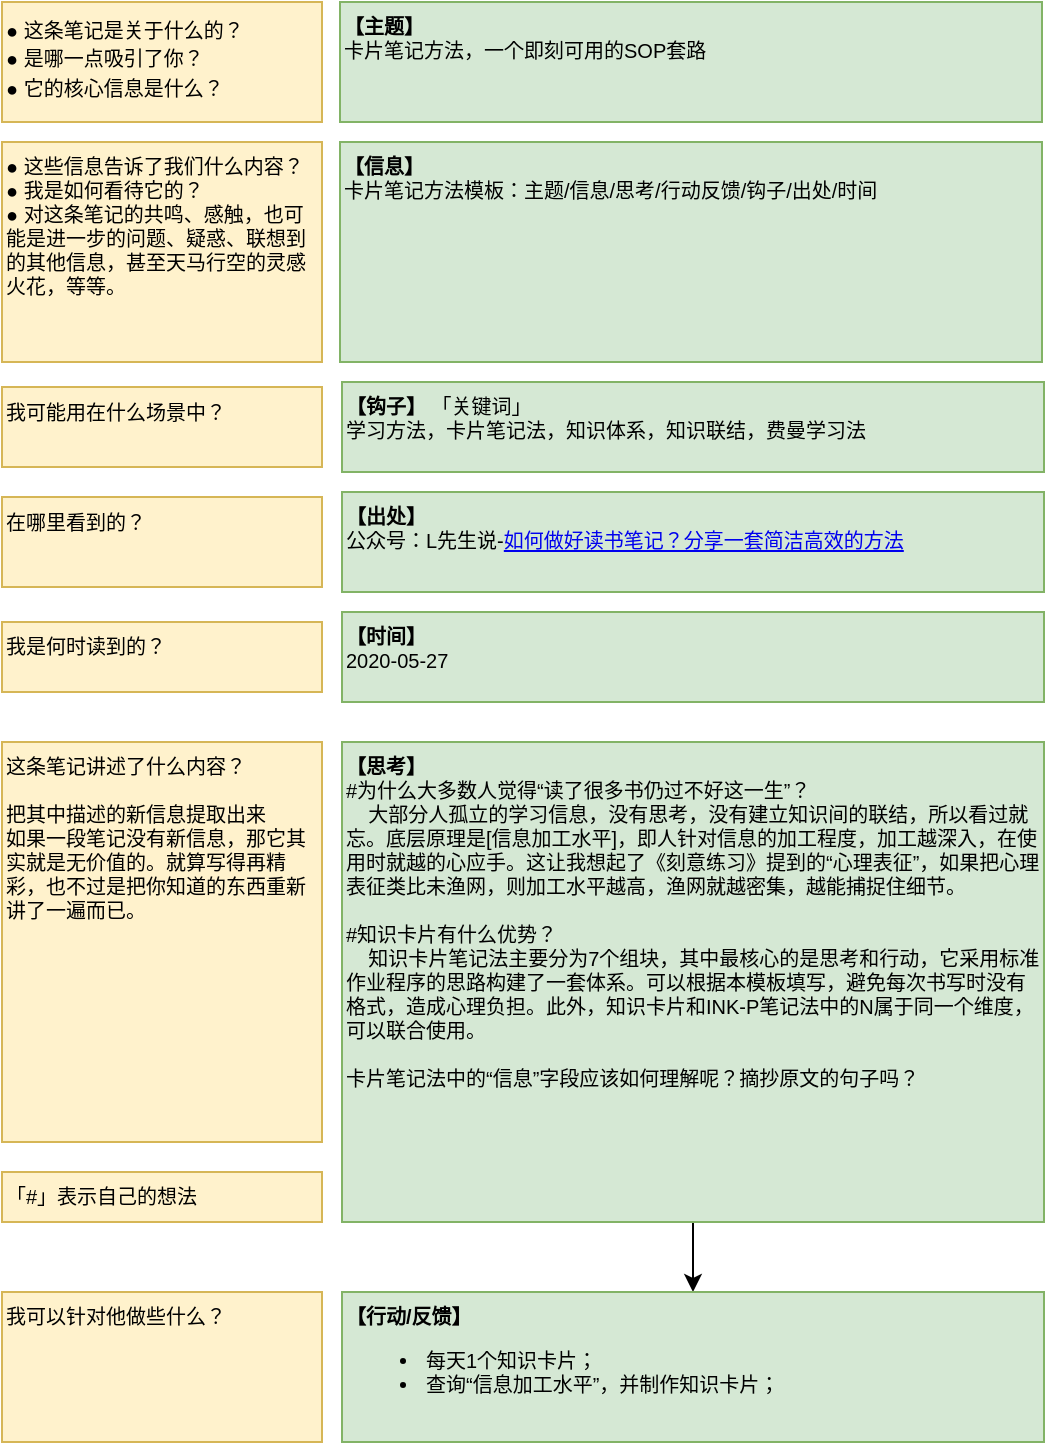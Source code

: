 <mxfile version="13.6.6" type="github"><diagram id="v7CtqtYPDka9KRv1smCG" name="Page-1"><mxGraphModel dx="1431" dy="976" grid="1" gridSize="10" guides="1" tooltips="1" connect="1" arrows="1" fold="1" page="1" pageScale="1" pageWidth="827" pageHeight="1169" math="0" shadow="0"><root><mxCell id="0"/><mxCell id="1" parent="0"/><mxCell id="rUY--Mmaf8LU7u6v0vQR-1" value="&lt;span style=&quot;font-size: 10px&quot;&gt;&lt;div style=&quot;font-size: 10px&quot;&gt;&lt;span style=&quot;font-weight: bold ; font-size: 10px&quot;&gt;【主题】&lt;/span&gt;&lt;/div&gt;&lt;div style=&quot;font-size: 10px&quot;&gt;卡片笔记方法，一个即刻可用的SOP套路&lt;/div&gt;&lt;/span&gt;" style="text;whiteSpace=wrap;html=1;fillColor=#d5e8d4;strokeColor=#82b366;" vertex="1" parent="1"><mxGeometry x="249" y="60" width="351" height="60" as="geometry"/></mxCell><mxCell id="rUY--Mmaf8LU7u6v0vQR-4" value="&lt;span style=&quot;font-family: &amp;#34;helvetica&amp;#34; ; font-size: 10px&quot;&gt;● 这条笔记是关于什么的？&lt;/span&gt;&lt;br&gt;&lt;span style=&quot;font-family: &amp;#34;helvetica&amp;#34; ; font-size: 10px&quot;&gt;●&amp;nbsp;&lt;/span&gt;&lt;span style=&quot;font-family: &amp;#34;helvetica&amp;#34; ; font-size: 10px&quot;&gt;是哪一点吸引了你？&lt;/span&gt;&lt;br&gt;&lt;span style=&quot;font-family: &amp;#34;helvetica&amp;#34; ; font-size: 10px&quot;&gt;●&amp;nbsp;&lt;/span&gt;&lt;span style=&quot;font-family: &amp;#34;helvetica&amp;#34; ; font-size: 10px&quot;&gt;它的核心信息是什么？&lt;/span&gt;" style="text;whiteSpace=wrap;html=1;fillColor=#fff2cc;strokeColor=#d6b656;" vertex="1" parent="1"><mxGeometry x="80" y="60" width="160" height="60" as="geometry"/></mxCell><mxCell id="rUY--Mmaf8LU7u6v0vQR-5" value="&lt;div style=&quot;font-size: 10px&quot;&gt;&lt;div&gt;&lt;span style=&quot;font-family: &amp;#34;helvetica&amp;#34;&quot;&gt;●&lt;/span&gt;&lt;span style=&quot;font-family: &amp;#34;helvetica&amp;#34;&quot;&gt;&amp;nbsp;&lt;/span&gt;这些信息告诉了我们什么内容？&lt;/div&gt;&lt;div&gt;&lt;span style=&quot;font-family: &amp;#34;helvetica&amp;#34;&quot;&gt;●&lt;/span&gt;&lt;span style=&quot;font-family: &amp;#34;helvetica&amp;#34;&quot;&gt;&amp;nbsp;&lt;/span&gt;我是如何看待它的？&lt;/div&gt;&lt;div&gt;&lt;span style=&quot;font-family: &amp;#34;helvetica&amp;#34;&quot;&gt;●&lt;/span&gt;&lt;span style=&quot;font-family: &amp;#34;helvetica&amp;#34;&quot;&gt;&amp;nbsp;&lt;/span&gt;对这条笔记的共鸣、感触，也可能是进一步的问题、疑惑、联想到的其他信息，甚至天马行空的灵感火花，等等。&lt;/div&gt;&lt;/div&gt;" style="text;whiteSpace=wrap;html=1;fillColor=#fff2cc;strokeColor=#d6b656;" vertex="1" parent="1"><mxGeometry x="80" y="130" width="160" height="110" as="geometry"/></mxCell><mxCell id="rUY--Mmaf8LU7u6v0vQR-6" value="&lt;div style=&quot;font-size: 10px&quot;&gt;这条笔记讲述了什么内容？&lt;/div&gt;&lt;div style=&quot;font-size: 10px&quot;&gt;&lt;br&gt;&lt;/div&gt;&lt;div style=&quot;font-size: 10px&quot;&gt;把其中描述的新信息提取出来&lt;/div&gt;&lt;div style=&quot;font-size: 10px&quot;&gt;如果一段笔记没有新信息，那它其实就是无价值的。就算写得再精彩，也不过是把你知道的东西重新讲了一遍而已。&lt;/div&gt;" style="text;whiteSpace=wrap;html=1;fillColor=#fff2cc;strokeColor=#d6b656;" vertex="1" parent="1"><mxGeometry x="80" y="430" width="160" height="200" as="geometry"/></mxCell><mxCell id="rUY--Mmaf8LU7u6v0vQR-7" value="&lt;div style=&quot;font-size: 10px&quot;&gt;我可以针对他做些什么？&lt;br&gt;&lt;/div&gt;" style="text;whiteSpace=wrap;html=1;fillColor=#fff2cc;strokeColor=#d6b656;" vertex="1" parent="1"><mxGeometry x="80" y="705" width="160" height="75" as="geometry"/></mxCell><mxCell id="rUY--Mmaf8LU7u6v0vQR-8" value="&lt;div style=&quot;font-size: 10px&quot;&gt;「#」表示自己的想法&lt;br&gt;&lt;/div&gt;" style="text;whiteSpace=wrap;html=1;fillColor=#fff2cc;strokeColor=#d6b656;" vertex="1" parent="1"><mxGeometry x="80" y="645" width="160" height="25" as="geometry"/></mxCell><mxCell id="rUY--Mmaf8LU7u6v0vQR-9" value="&lt;div style=&quot;font-size: 10px&quot;&gt;我可能用在什么场景中？&lt;br&gt;&lt;/div&gt;" style="text;whiteSpace=wrap;html=1;fillColor=#fff2cc;strokeColor=#d6b656;" vertex="1" parent="1"><mxGeometry x="80" y="252.5" width="160" height="40" as="geometry"/></mxCell><mxCell id="rUY--Mmaf8LU7u6v0vQR-10" value="&lt;div style=&quot;font-size: 10px&quot;&gt;在哪里看到的？&lt;br&gt;&lt;/div&gt;" style="text;whiteSpace=wrap;html=1;fillColor=#fff2cc;strokeColor=#d6b656;" vertex="1" parent="1"><mxGeometry x="80" y="307.5" width="160" height="45" as="geometry"/></mxCell><mxCell id="rUY--Mmaf8LU7u6v0vQR-11" value="&lt;div style=&quot;font-size: 10px&quot;&gt;我是何时读到的？&lt;br&gt;&lt;/div&gt;" style="text;whiteSpace=wrap;html=1;fillColor=#fff2cc;strokeColor=#d6b656;" vertex="1" parent="1"><mxGeometry x="80" y="370" width="160" height="35" as="geometry"/></mxCell><mxCell id="rUY--Mmaf8LU7u6v0vQR-13" value="&lt;span style=&quot;font-size: 10px&quot;&gt;&lt;div style=&quot;font-size: 10px&quot;&gt;&lt;span style=&quot;font-weight: bold&quot;&gt;【信息】&lt;/span&gt;&lt;/div&gt;&lt;div style=&quot;font-size: 10px&quot;&gt;卡片笔记方法模板：主题/信息/思考/行动反馈/钩子/出处/时间&lt;/div&gt;&lt;/span&gt;" style="text;whiteSpace=wrap;html=1;fillColor=#d5e8d4;strokeColor=#82b366;" vertex="1" parent="1"><mxGeometry x="249" y="130" width="351" height="110" as="geometry"/></mxCell><mxCell id="rUY--Mmaf8LU7u6v0vQR-23" style="edgeStyle=orthogonalEdgeStyle;rounded=0;orthogonalLoop=1;jettySize=auto;html=1;" edge="1" parent="1" source="rUY--Mmaf8LU7u6v0vQR-14" target="rUY--Mmaf8LU7u6v0vQR-15"><mxGeometry relative="1" as="geometry"/></mxCell><mxCell id="rUY--Mmaf8LU7u6v0vQR-14" value="&lt;span style=&quot;font-size: 10px&quot;&gt;&lt;div style=&quot;font-size: 10px&quot;&gt;&lt;div&gt;&lt;span style=&quot;font-weight: bold&quot;&gt;【思考】&lt;/span&gt;&lt;/div&gt;&lt;div style=&quot;box-sizing: border-box ; margin: 0px ; padding: 0px&quot;&gt;&lt;span style=&quot;box-sizing: border-box&quot;&gt;#为什么大多数人觉得“读了很多书仍过不好这一生”？&lt;/span&gt;&lt;/div&gt;&lt;div style=&quot;box-sizing: border-box ; margin: 0px ; padding: 0px&quot;&gt;&lt;span style=&quot;box-sizing: border-box&quot;&gt;&amp;nbsp;&amp;nbsp; &amp;nbsp;&lt;/span&gt;&lt;span style=&quot;box-sizing: border-box&quot;&gt;大部分人孤立的学习信息，没有思考，没有建立知识间的联结，所以看过就忘。底层原理是[信息加工水平]，即人针对信息的加工程度，加工越深入，在使用时就越的心应手。这让我想起了《刻意练习》提到的“心理表征”，如果把心理表征类比未渔网，则加工水平越高，渔网就越密集，越能捕捉住细节。&lt;/span&gt;&lt;/div&gt;&lt;div style=&quot;box-sizing: border-box ; margin: 0px ; padding: 0px&quot;&gt;&lt;br&gt;&lt;/div&gt;&lt;div style=&quot;box-sizing: border-box ; margin: 0px ; padding: 0px&quot;&gt;&lt;span style=&quot;box-sizing: border-box&quot;&gt;#知识卡片有什么优势？&lt;/span&gt;&lt;/div&gt;&lt;div style=&quot;box-sizing: border-box ; margin: 0px ; padding: 0px&quot;&gt;&lt;span style=&quot;box-sizing: border-box&quot;&gt;&amp;nbsp;&amp;nbsp; &amp;nbsp;&lt;/span&gt;&lt;span style=&quot;box-sizing: border-box&quot;&gt;知识卡片笔记法主要分为7个组块，其中最核心的是思考和行动，它采用标准作业程序的思路构建了一套体系。可以根据本模板填写，避免每次书写时没有格式，造成心理负担。此外，知识卡片和INK-P笔记法中的N属于同一个维度，可以联合使用。&lt;/span&gt;&lt;/div&gt;&lt;div style=&quot;box-sizing: border-box ; margin: 0px ; padding: 0px&quot;&gt;&lt;br&gt;&lt;/div&gt;&lt;div style=&quot;box-sizing: border-box ; margin: 0px ; padding: 0px&quot;&gt;&lt;span style=&quot;box-sizing: border-box&quot;&gt;卡片笔记法中的“信息”字段应该如何理解呢？摘抄原文的句子吗？&lt;/span&gt;&lt;/div&gt;&lt;/div&gt;&lt;/span&gt;" style="text;whiteSpace=wrap;html=1;fillColor=#d5e8d4;strokeColor=#82b366;" vertex="1" parent="1"><mxGeometry x="250" y="430" width="351" height="240" as="geometry"/></mxCell><mxCell id="rUY--Mmaf8LU7u6v0vQR-15" value="&lt;span style=&quot;font-size: 10px&quot;&gt;&lt;div style=&quot;font-size: 10px&quot;&gt;&lt;div&gt;&lt;span style=&quot;font-weight: bold&quot;&gt;【行动/反馈】&lt;/span&gt;&lt;/div&gt;&lt;ul&gt;&lt;li&gt;每天1个知识卡片；&lt;/li&gt;&lt;li&gt;查询“信息加工水平”，并制作知识卡片；&lt;/li&gt;&lt;/ul&gt;&lt;/div&gt;&lt;/span&gt;" style="text;whiteSpace=wrap;html=1;fillColor=#d5e8d4;strokeColor=#82b366;" vertex="1" parent="1"><mxGeometry x="250" y="705" width="351" height="75" as="geometry"/></mxCell><mxCell id="rUY--Mmaf8LU7u6v0vQR-16" value="&lt;span style=&quot;font-size: 10px&quot;&gt;&lt;div style=&quot;font-size: 10px&quot;&gt;&lt;div&gt;&lt;span style=&quot;font-weight: bold&quot;&gt;【钩子】&lt;/span&gt;&amp;nbsp;「关键词」&lt;/div&gt;&lt;div&gt;学习方法，卡片笔记法，知识体系，知识联结，费曼学习法&lt;/div&gt;&lt;/div&gt;&lt;/span&gt;" style="text;whiteSpace=wrap;html=1;fillColor=#d5e8d4;strokeColor=#82b366;" vertex="1" parent="1"><mxGeometry x="250" y="250" width="351" height="45" as="geometry"/></mxCell><mxCell id="rUY--Mmaf8LU7u6v0vQR-17" value="&lt;span style=&quot;font-size: 10px&quot;&gt;&lt;div style=&quot;font-size: 10px&quot;&gt;&lt;div&gt;&lt;span style=&quot;font-weight: bold&quot;&gt;【出处】&lt;/span&gt;&lt;/div&gt;&lt;div&gt;公众号：L先生说-&lt;a href=&quot;https://mp.weixin.qq.com/s/hE93kC-1bdNqYnJyt3LjSQ&quot;&gt;如何做好读书笔记？分享一套简洁高效的方法&lt;/a&gt;&lt;/div&gt;&lt;div&gt;&lt;br&gt;&lt;/div&gt;&lt;/div&gt;&lt;/span&gt;" style="text;whiteSpace=wrap;html=1;fillColor=#d5e8d4;strokeColor=#82b366;" vertex="1" parent="1"><mxGeometry x="250" y="305" width="351" height="50" as="geometry"/></mxCell><mxCell id="rUY--Mmaf8LU7u6v0vQR-18" value="&lt;span style=&quot;font-size: 10px&quot;&gt;&lt;div style=&quot;font-size: 10px&quot;&gt;&lt;div&gt;&lt;span style=&quot;font-weight: bold&quot;&gt;【时间】&lt;/span&gt;&lt;/div&gt;&lt;div&gt;2020-05-27&lt;/div&gt;&lt;/div&gt;&lt;/span&gt;" style="text;whiteSpace=wrap;html=1;fillColor=#d5e8d4;strokeColor=#82b366;" vertex="1" parent="1"><mxGeometry x="250" y="365" width="351" height="45" as="geometry"/></mxCell></root></mxGraphModel></diagram></mxfile>